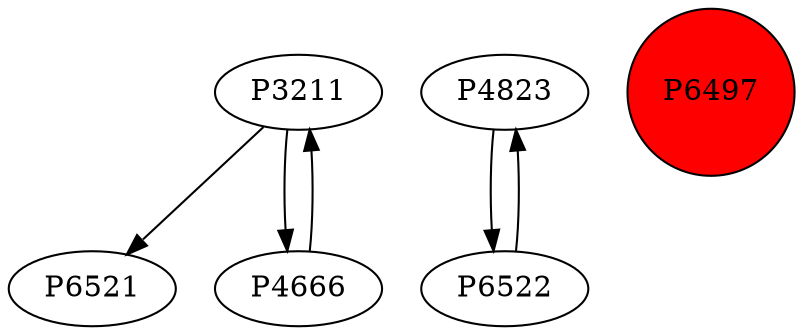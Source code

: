 digraph {
	P3211 -> P6521
	P4666 -> P3211
	P4823 -> P6522
	P6522 -> P4823
	P3211 -> P4666
	P6497 [shape=circle]
	P6497 [style=filled]
	P6497 [fillcolor=red]
}